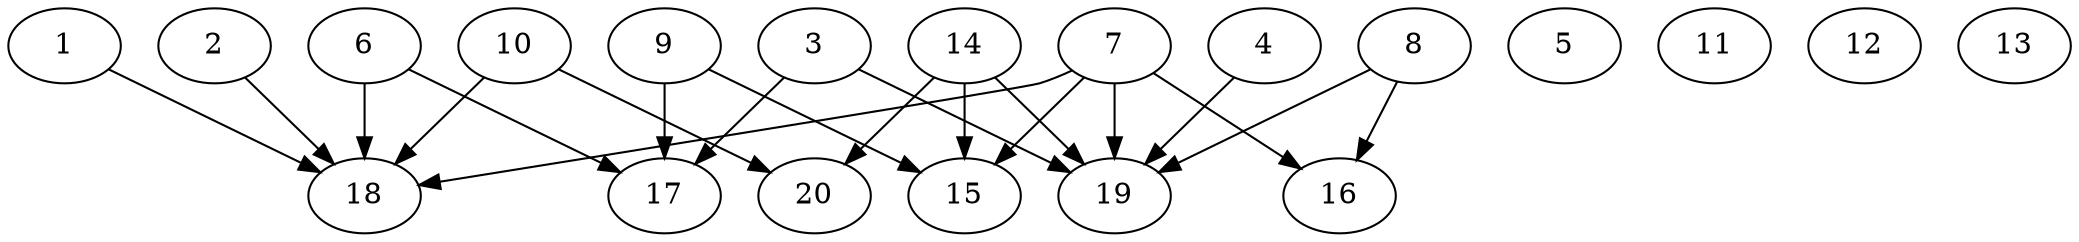 // DAG automatically generated by daggen at Sat Jul 27 15:39:06 2019
// ./daggen --dot -n 20 --ccr 0.3 --fat 0.8 --regular 0.5 --density 0.4 --mindata 5242880 --maxdata 52428800 
digraph G {
  1 [size="72741547", alpha="0.04", expect_size="21822464"] 
  1 -> 18 [size ="21822464"]
  2 [size="74571093", alpha="0.05", expect_size="22371328"] 
  2 -> 18 [size ="22371328"]
  3 [size="169912320", alpha="0.10", expect_size="50973696"] 
  3 -> 17 [size ="50973696"]
  3 -> 19 [size ="50973696"]
  4 [size="59054080", alpha="0.18", expect_size="17716224"] 
  4 -> 19 [size ="17716224"]
  5 [size="27951787", alpha="0.02", expect_size="8385536"] 
  6 [size="154852693", alpha="0.03", expect_size="46455808"] 
  6 -> 17 [size ="46455808"]
  6 -> 18 [size ="46455808"]
  7 [size="32610987", alpha="0.13", expect_size="9783296"] 
  7 -> 15 [size ="9783296"]
  7 -> 16 [size ="9783296"]
  7 -> 18 [size ="9783296"]
  7 -> 19 [size ="9783296"]
  8 [size="164942507", alpha="0.03", expect_size="49482752"] 
  8 -> 16 [size ="49482752"]
  8 -> 19 [size ="49482752"]
  9 [size="143568213", alpha="0.08", expect_size="43070464"] 
  9 -> 15 [size ="43070464"]
  9 -> 17 [size ="43070464"]
  10 [size="60876800", alpha="0.07", expect_size="18263040"] 
  10 -> 18 [size ="18263040"]
  10 -> 20 [size ="18263040"]
  11 [size="157095253", alpha="0.20", expect_size="47128576"] 
  12 [size="32027307", alpha="0.06", expect_size="9608192"] 
  13 [size="70570667", alpha="0.10", expect_size="21171200"] 
  14 [size="147316053", alpha="0.06", expect_size="44194816"] 
  14 -> 15 [size ="44194816"]
  14 -> 19 [size ="44194816"]
  14 -> 20 [size ="44194816"]
  15 [size="130157227", alpha="0.20", expect_size="39047168"] 
  16 [size="143172267", alpha="0.14", expect_size="42951680"] 
  17 [size="163386027", alpha="0.03", expect_size="49015808"] 
  18 [size="105728000", alpha="0.06", expect_size="31718400"] 
  19 [size="126440107", alpha="0.14", expect_size="37932032"] 
  20 [size="34501973", alpha="0.07", expect_size="10350592"] 
}
